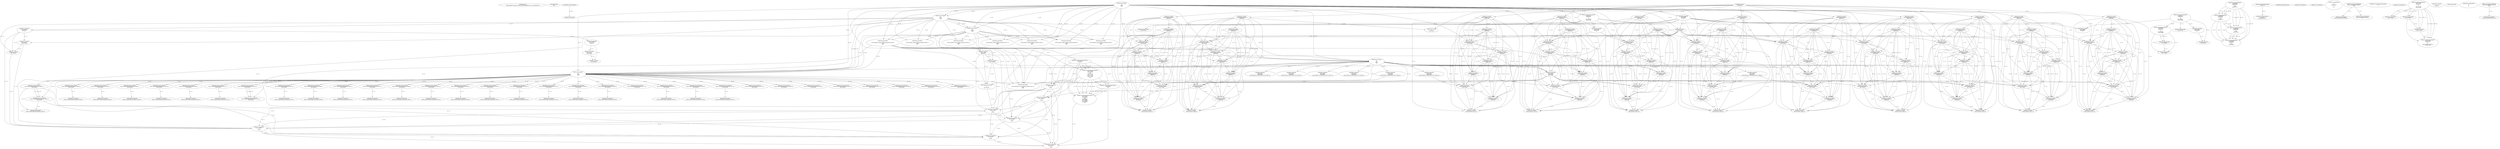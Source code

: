 // Global SCDG with merge call
digraph {
	0 [label="268454688.main
56d931f3b69d702f4a6244057d3c234091bd2288630a22cc120ca16bf1de523d"]
	1 [label="268454699.Sleep
1000"]
	2 [label="268450908.GetProcessHeap
"]
	3 [label="268465424.VirtualAlloc
0
128
12288
4"]
	4 [label="268465190.RegOpenKeyExW
2147483650
268501000
0
131097
2147417172"]
	5 [label="268465489.wsprintfW
3221762048
268500964
0"]
	3 -> 5 [label="(0-->1)"]
	6 [label="268466183.VirtualAlloc
0
1024
12288
4"]
	3 -> 6 [label="(3-->3)"]
	3 -> 6 [label="(4-->4)"]
	7 [label="268466202.VirtualAlloc
0
3596
12288
4"]
	3 -> 7 [label="(3-->3)"]
	6 -> 7 [label="(3-->3)"]
	3 -> 7 [label="(4-->4)"]
	6 -> 7 [label="(4-->4)"]
	8 [label="268466212.GetWindowsDirectoryW
3221770240
256"]
	7 -> 8 [label="(0-->1)"]
	9 [label="268466270.GetVolumeInformationW
3221770240
3221770752
256
3221771776
3221771784
3221771780
3221771264
256"]
	7 -> 9 [label="(0-->1)"]
	8 -> 9 [label="(1-->1)"]
	8 -> 9 [label="(2-->3)"]
	8 -> 9 [label="(2-->8)"]
	10 [label="268465190.RegOpenKeyExW
2147483650
268501632
0
131097
2147417172"]
	4 -> 10 [label="(1-->1)"]
	4 -> 10 [label="(4-->4)"]
	4 -> 10 [label="(5-->5)"]
	11 [label="268466376.wsprintfW
3221766144
268501204
0"]
	6 -> 11 [label="(0-->1)"]
	12 [label="268466397.lstrcatW
3221766144
3221771788"]
	6 -> 12 [label="(0-->1)"]
	11 -> 12 [label="(1-->1)"]
	13 [label="268466409.GetModuleHandleW
268501752"]
	14 [label="268466416.GetProcAddress
270536744
RtlComputeCrc32"]
	13 -> 14 [label="(0-->1)"]
	15 [label="268466432.lstrlenW
3221766144"]
	6 -> 15 [label="(0-->1)"]
	11 -> 15 [label="(1-->1)"]
	12 -> 15 [label="(1-->1)"]
	16 [label="268466449.RtlComputeCrc32
"]
	17 [label="268466481.VirtualFree
3221770240
0
32768"]
	7 -> 17 [label="(0-->1)"]
	8 -> 17 [label="(1-->1)"]
	9 -> 17 [label="(1-->1)"]
	18 [label="268464882.lstrlenW
3221762048"]
	3 -> 18 [label="(0-->1)"]
	5 -> 18 [label="(1-->1)"]
	19 [label="268464893.lstrlenW
268497860"]
	20 [label="268453932.VirtualAlloc
0
retval_lstrlenW_32824_32_retval_lstrlenW_32816_32
12288
64"]
	3 -> 20 [label="(3-->3)"]
	6 -> 20 [label="(3-->3)"]
	7 -> 20 [label="(3-->3)"]
	21 [label="268453967.lstrcpyW
3221774336
268497976"]
	20 -> 21 [label="(0-->1)"]
	22 [label="268453974.lstrlenW
3221774336"]
	20 -> 22 [label="(0-->1)"]
	21 -> 22 [label="(1-->1)"]
	23 [label="268464425.lstrcatW
retval_lstrlenW_32846_32
268497860"]
	19 -> 23 [label="(1-->2)"]
	24 [label="268464433.lstrcatW
retval_lstrlenW_32846_32
268500944"]
	23 -> 24 [label="(1-->1)"]
	25 [label="268464439.lstrcatW
retval_lstrlenW_32846_32
3221762048"]
	23 -> 25 [label="(1-->1)"]
	24 -> 25 [label="(1-->1)"]
	3 -> 25 [label="(0-->2)"]
	5 -> 25 [label="(1-->2)"]
	18 -> 25 [label="(1-->2)"]
	26 [label="268464447.lstrcatW
retval_lstrlenW_32846_32
268500948"]
	23 -> 26 [label="(1-->1)"]
	24 -> 26 [label="(1-->1)"]
	25 -> 26 [label="(1-->1)"]
	27 [label="268464636.VirtualAlloc
0
66
12288
64"]
	3 -> 27 [label="(3-->3)"]
	6 -> 27 [label="(3-->3)"]
	7 -> 27 [label="(3-->3)"]
	20 -> 27 [label="(3-->3)"]
	20 -> 27 [label="(4-->4)"]
	28 [label="268464679.wsprintfW
3221778432
268500964
3221774336"]
	27 -> 28 [label="(0-->1)"]
	5 -> 28 [label="(2-->2)"]
	20 -> 28 [label="(0-->3)"]
	21 -> 28 [label="(1-->3)"]
	22 -> 28 [label="(1-->3)"]
	29 [label="268464692.lstrcatW
retval_lstrlenW_32846_32
268497764"]
	23 -> 29 [label="(1-->1)"]
	24 -> 29 [label="(1-->1)"]
	25 -> 29 [label="(1-->1)"]
	26 -> 29 [label="(1-->1)"]
	30 [label="268464700.lstrcatW
retval_lstrlenW_32846_32
268500944"]
	23 -> 30 [label="(1-->1)"]
	24 -> 30 [label="(1-->1)"]
	25 -> 30 [label="(1-->1)"]
	26 -> 30 [label="(1-->1)"]
	29 -> 30 [label="(1-->1)"]
	24 -> 30 [label="(2-->2)"]
	31 [label="268464706.lstrcatW
retval_lstrlenW_32846_32
3221778432"]
	23 -> 31 [label="(1-->1)"]
	24 -> 31 [label="(1-->1)"]
	25 -> 31 [label="(1-->1)"]
	26 -> 31 [label="(1-->1)"]
	29 -> 31 [label="(1-->1)"]
	30 -> 31 [label="(1-->1)"]
	27 -> 31 [label="(0-->2)"]
	28 -> 31 [label="(1-->2)"]
	32 [label="268464714.lstrcatW
retval_lstrlenW_32846_32
268500948"]
	23 -> 32 [label="(1-->1)"]
	24 -> 32 [label="(1-->1)"]
	25 -> 32 [label="(1-->1)"]
	26 -> 32 [label="(1-->1)"]
	29 -> 32 [label="(1-->1)"]
	30 -> 32 [label="(1-->1)"]
	31 -> 32 [label="(1-->1)"]
	26 -> 32 [label="(2-->2)"]
	33 [label="268464726.VirtualFree
3221778432
0
32768"]
	27 -> 33 [label="(0-->1)"]
	28 -> 33 [label="(1-->1)"]
	31 -> 33 [label="(2-->1)"]
	17 -> 33 [label="(3-->3)"]
	34 [label="268464767.lstrlenW
retval_lstrlenW_32846_32"]
	23 -> 34 [label="(1-->1)"]
	24 -> 34 [label="(1-->1)"]
	25 -> 34 [label="(1-->1)"]
	26 -> 34 [label="(1-->1)"]
	29 -> 34 [label="(1-->1)"]
	30 -> 34 [label="(1-->1)"]
	31 -> 34 [label="(1-->1)"]
	32 -> 34 [label="(1-->1)"]
	35 [label="268453998.CreateMutexW
0
0
3221774336"]
	20 -> 35 [label="(0-->3)"]
	21 -> 35 [label="(1-->3)"]
	22 -> 35 [label="(1-->3)"]
	28 -> 35 [label="(3-->3)"]
	36 [label="268454010.GetLastError
"]
	37 [label="268454017.GetLastError
"]
	38 [label="268454043.VirtualFree
3221774336
0
32768"]
	20 -> 38 [label="(0-->1)"]
	21 -> 38 [label="(1-->1)"]
	22 -> 38 [label="(1-->1)"]
	28 -> 38 [label="(3-->1)"]
	35 -> 38 [label="(3-->1)"]
	17 -> 38 [label="(3-->3)"]
	33 -> 38 [label="(3-->3)"]
	39 [label="268467629.VirtualFree
3221762048
0
32768"]
	3 -> 39 [label="(0-->1)"]
	5 -> 39 [label="(1-->1)"]
	18 -> 39 [label="(1-->1)"]
	25 -> 39 [label="(2-->1)"]
	17 -> 39 [label="(3-->3)"]
	33 -> 39 [label="(3-->3)"]
	38 -> 39 [label="(3-->3)"]
	40 [label="268467737.VirtualFree
3221766144
0
32768"]
	6 -> 40 [label="(0-->1)"]
	11 -> 40 [label="(1-->1)"]
	12 -> 40 [label="(1-->1)"]
	15 -> 40 [label="(1-->1)"]
	17 -> 40 [label="(3-->3)"]
	33 -> 40 [label="(3-->3)"]
	38 -> 40 [label="(3-->3)"]
	39 -> 40 [label="(3-->3)"]
	41 [label="268454737.CreateThread
0
0
268447024
0
0
0"]
	42 [label="268454761.WaitForSingleObject
retval_CreateThread_32968_32
5000"]
	43 [label="268454790.CloseHandle
retval_CreateThread_32968_32"]
	42 -> 43 [label="(1-->1)"]
	44 [label="268454450.CreateToolhelp32Snapshot
2
0"]
	45 [label="268454476.VirtualAlloc
0
556
12288
4"]
	3 -> 45 [label="(3-->3)"]
	6 -> 45 [label="(3-->3)"]
	7 -> 45 [label="(3-->3)"]
	20 -> 45 [label="(3-->3)"]
	27 -> 45 [label="(3-->3)"]
	3 -> 45 [label="(4-->4)"]
	6 -> 45 [label="(4-->4)"]
	7 -> 45 [label="(4-->4)"]
	46 [label="268454501.Process32FirstW
retval_CreateToolhelp32Snapshot_33003_32
3221782528"]
	45 -> 46 [label="(0-->2)"]
	47 [label="268454533.lstrcmpiW
"]
	2 -> 47 [label="(0-->0)"]
	48 [label="268454602.Process32NextW
retval_CreateToolhelp32Snapshot_33003_32
3221782528"]
	46 -> 48 [label="(1-->1)"]
	45 -> 48 [label="(0-->2)"]
	46 -> 48 [label="(2-->2)"]
	49 [label="268454627.VirtualFree
3221782528
0
32768"]
	45 -> 49 [label="(0-->1)"]
	46 -> 49 [label="(2-->1)"]
	48 -> 49 [label="(2-->1)"]
	17 -> 49 [label="(3-->3)"]
	33 -> 49 [label="(3-->3)"]
	38 -> 49 [label="(3-->3)"]
	39 -> 49 [label="(3-->3)"]
	40 -> 49 [label="(3-->3)"]
	50 [label="268454634.CloseHandle
retval_CreateToolhelp32Snapshot_33003_32"]
	46 -> 50 [label="(1-->1)"]
	48 -> 50 [label="(1-->1)"]
	51 [label="268465190.RegOpenKeyExW
2147483650
268501000
0
131097
2147417052"]
	4 -> 51 [label="(1-->1)"]
	10 -> 51 [label="(1-->1)"]
	4 -> 51 [label="(2-->2)"]
	4 -> 51 [label="(4-->4)"]
	10 -> 51 [label="(4-->4)"]
	52 [label="268465223.RegQueryValueExW
2147417376
268500984
0
0
3221786624
2147417068"]
	53 [label="268465239.RegCloseKey
2147417376"]
	52 -> 53 [label="(1-->1)"]
	54 [label="268465489.wsprintfW
3221786624
268501104
0"]
	52 -> 54 [label="(5-->1)"]
	55 [label="268466212.GetWindowsDirectoryW
3221794816
256"]
	8 -> 55 [label="(2-->2)"]
	9 -> 55 [label="(3-->2)"]
	9 -> 55 [label="(8-->2)"]
	56 [label="268466270.GetVolumeInformationW
3221794816
3221795328
256
3221796352
3221796360
3221796356
3221795840
256"]
	55 -> 56 [label="(1-->1)"]
	8 -> 56 [label="(2-->3)"]
	9 -> 56 [label="(3-->3)"]
	9 -> 56 [label="(8-->3)"]
	55 -> 56 [label="(2-->3)"]
	8 -> 56 [label="(2-->8)"]
	9 -> 56 [label="(3-->8)"]
	9 -> 56 [label="(8-->8)"]
	55 -> 56 [label="(2-->8)"]
	57 [label="268465190.RegOpenKeyExW
2147483650
268501632
0
131097
2147417052"]
	4 -> 57 [label="(1-->1)"]
	10 -> 57 [label="(1-->1)"]
	51 -> 57 [label="(1-->1)"]
	10 -> 57 [label="(2-->2)"]
	4 -> 57 [label="(4-->4)"]
	10 -> 57 [label="(4-->4)"]
	51 -> 57 [label="(4-->4)"]
	51 -> 57 [label="(5-->5)"]
	58 [label="268466376.wsprintfW
3221790720
268501204
0"]
	11 -> 58 [label="(2-->2)"]
	59 [label="268466397.lstrcatW
3221790720
3221796364"]
	58 -> 59 [label="(1-->1)"]
	60 [label="268466432.lstrlenW
3221790720"]
	58 -> 60 [label="(1-->1)"]
	59 -> 60 [label="(1-->1)"]
	61 [label="268466481.VirtualFree
3221794816
0
32768"]
	55 -> 61 [label="(1-->1)"]
	56 -> 61 [label="(1-->1)"]
	17 -> 61 [label="(3-->3)"]
	33 -> 61 [label="(3-->3)"]
	38 -> 61 [label="(3-->3)"]
	39 -> 61 [label="(3-->3)"]
	40 -> 61 [label="(3-->3)"]
	49 -> 61 [label="(3-->3)"]
	62 [label="268464882.lstrlenW
3221786624"]
	52 -> 62 [label="(5-->1)"]
	54 -> 62 [label="(1-->1)"]
	63 [label="268452641.VirtualAlloc
0
retval_lstrlenW_47313_32_retval_lstrlenW_47047_32
12288
64"]
	3 -> 63 [label="(3-->3)"]
	6 -> 63 [label="(3-->3)"]
	7 -> 63 [label="(3-->3)"]
	20 -> 63 [label="(3-->3)"]
	27 -> 63 [label="(3-->3)"]
	45 -> 63 [label="(3-->3)"]
	20 -> 63 [label="(4-->4)"]
	27 -> 63 [label="(4-->4)"]
	64 [label="268464425.lstrcatW
0
268497860"]
	19 -> 64 [label="(1-->2)"]
	23 -> 64 [label="(2-->2)"]
	65 [label="268465223.RegQueryValueExW
2147417376
268500984
0
0
3221762048
2147417188"]
	3 -> 65 [label="(0-->5)"]
	66 [label="268465254.GetLastError
"]
	67 [label="268465263.RegCloseKey
2147417376"]
	65 -> 67 [label="(1-->1)"]
	68 [label="268453932.VirtualAlloc
0
retval_lstrlenW_32860_32_retval_lstrlenW_32867_32
12288
64"]
	3 -> 68 [label="(3-->3)"]
	6 -> 68 [label="(3-->3)"]
	7 -> 68 [label="(3-->3)"]
	69 [label="268464425.lstrcatW
retval_lstrlenW_32912_32
268497860"]
	19 -> 69 [label="(1-->2)"]
	70 [label="268464433.lstrcatW
retval_lstrlenW_32912_32
268500944"]
	69 -> 70 [label="(1-->1)"]
	71 [label="268464439.lstrcatW
retval_lstrlenW_32912_32
3221762048"]
	69 -> 71 [label="(1-->1)"]
	70 -> 71 [label="(1-->1)"]
	3 -> 71 [label="(0-->2)"]
	5 -> 71 [label="(1-->2)"]
	18 -> 71 [label="(1-->2)"]
	65 -> 71 [label="(5-->2)"]
	72 [label="268464447.lstrcatW
retval_lstrlenW_32912_32
268500948"]
	69 -> 72 [label="(1-->1)"]
	70 -> 72 [label="(1-->1)"]
	71 -> 72 [label="(1-->1)"]
	73 [label="268464662.wsprintfW
3221778432
268500952
unconstrained_ret_RtlComputeCrc32_32825_32"]
	27 -> 73 [label="(0-->1)"]
	74 [label="268464692.lstrcatW
retval_lstrlenW_32912_32
268497764"]
	69 -> 74 [label="(1-->1)"]
	70 -> 74 [label="(1-->1)"]
	71 -> 74 [label="(1-->1)"]
	72 -> 74 [label="(1-->1)"]
	75 [label="268464700.lstrcatW
retval_lstrlenW_32912_32
268500944"]
	69 -> 75 [label="(1-->1)"]
	70 -> 75 [label="(1-->1)"]
	71 -> 75 [label="(1-->1)"]
	72 -> 75 [label="(1-->1)"]
	74 -> 75 [label="(1-->1)"]
	70 -> 75 [label="(2-->2)"]
	76 [label="268464706.lstrcatW
retval_lstrlenW_32912_32
3221778432"]
	69 -> 76 [label="(1-->1)"]
	70 -> 76 [label="(1-->1)"]
	71 -> 76 [label="(1-->1)"]
	72 -> 76 [label="(1-->1)"]
	74 -> 76 [label="(1-->1)"]
	75 -> 76 [label="(1-->1)"]
	27 -> 76 [label="(0-->2)"]
	73 -> 76 [label="(1-->2)"]
	77 [label="268464714.lstrcatW
retval_lstrlenW_32912_32
268500948"]
	69 -> 77 [label="(1-->1)"]
	70 -> 77 [label="(1-->1)"]
	71 -> 77 [label="(1-->1)"]
	72 -> 77 [label="(1-->1)"]
	74 -> 77 [label="(1-->1)"]
	75 -> 77 [label="(1-->1)"]
	76 -> 77 [label="(1-->1)"]
	72 -> 77 [label="(2-->2)"]
	78 [label="268464767.lstrlenW
retval_lstrlenW_32912_32"]
	69 -> 78 [label="(1-->1)"]
	70 -> 78 [label="(1-->1)"]
	71 -> 78 [label="(1-->1)"]
	72 -> 78 [label="(1-->1)"]
	74 -> 78 [label="(1-->1)"]
	75 -> 78 [label="(1-->1)"]
	76 -> 78 [label="(1-->1)"]
	77 -> 78 [label="(1-->1)"]
	79 [label="268454602.Process32NextW
retval_CreateToolhelp32Snapshot_33727_32
3221782528"]
	45 -> 79 [label="(0-->2)"]
	80 [label="268454634.CloseHandle
retval_CreateToolhelp32Snapshot_33727_32"]
	79 -> 80 [label="(1-->1)"]
	81 [label="268465489.wsprintfW
3221786624
268500964
0"]
	52 -> 81 [label="(5-->1)"]
	5 -> 81 [label="(2-->2)"]
	82 [label="268454501.Process32FirstW
retval_CreateToolhelp32Snapshot_33727_32
3221782528"]
	45 -> 82 [label="(0-->2)"]
	83 [label="268465223.RegQueryValueExW
3221771788
268501592
0
0
3221771788
2147417188"]
	84 [label="268465263.RegCloseKey
3221771788"]
	83 -> 84 [label="(1-->1)"]
	83 -> 84 [label="(5-->1)"]
	85 [label="268453932.VirtualAlloc
0
retval_lstrlenW_32855_32_retval_lstrlenW_32862_32
12288
64"]
	3 -> 85 [label="(3-->3)"]
	6 -> 85 [label="(3-->3)"]
	7 -> 85 [label="(3-->3)"]
	86 [label="268464425.lstrcatW
retval_lstrlenW_32906_32
268497860"]
	19 -> 86 [label="(1-->2)"]
	87 [label="268464433.lstrcatW
retval_lstrlenW_32906_32
268500944"]
	86 -> 87 [label="(1-->1)"]
	88 [label="268464439.lstrcatW
retval_lstrlenW_32906_32
3221762048"]
	86 -> 88 [label="(1-->1)"]
	87 -> 88 [label="(1-->1)"]
	3 -> 88 [label="(0-->2)"]
	5 -> 88 [label="(1-->2)"]
	18 -> 88 [label="(1-->2)"]
	89 [label="268464447.lstrcatW
retval_lstrlenW_32906_32
268500948"]
	86 -> 89 [label="(1-->1)"]
	87 -> 89 [label="(1-->1)"]
	88 -> 89 [label="(1-->1)"]
	90 [label="268464662.wsprintfW
3221778432
268500952
unconstrained_ret_RtlComputeCrc32_32826_32"]
	27 -> 90 [label="(0-->1)"]
	91 [label="268464692.lstrcatW
retval_lstrlenW_32906_32
268497764"]
	86 -> 91 [label="(1-->1)"]
	87 -> 91 [label="(1-->1)"]
	88 -> 91 [label="(1-->1)"]
	89 -> 91 [label="(1-->1)"]
	92 [label="268464700.lstrcatW
retval_lstrlenW_32906_32
268500944"]
	86 -> 92 [label="(1-->1)"]
	87 -> 92 [label="(1-->1)"]
	88 -> 92 [label="(1-->1)"]
	89 -> 92 [label="(1-->1)"]
	91 -> 92 [label="(1-->1)"]
	87 -> 92 [label="(2-->2)"]
	93 [label="268464706.lstrcatW
retval_lstrlenW_32906_32
3221778432"]
	86 -> 93 [label="(1-->1)"]
	87 -> 93 [label="(1-->1)"]
	88 -> 93 [label="(1-->1)"]
	89 -> 93 [label="(1-->1)"]
	91 -> 93 [label="(1-->1)"]
	92 -> 93 [label="(1-->1)"]
	27 -> 93 [label="(0-->2)"]
	90 -> 93 [label="(1-->2)"]
	94 [label="268464714.lstrcatW
retval_lstrlenW_32906_32
268500948"]
	86 -> 94 [label="(1-->1)"]
	87 -> 94 [label="(1-->1)"]
	88 -> 94 [label="(1-->1)"]
	89 -> 94 [label="(1-->1)"]
	91 -> 94 [label="(1-->1)"]
	92 -> 94 [label="(1-->1)"]
	93 -> 94 [label="(1-->1)"]
	89 -> 94 [label="(2-->2)"]
	95 [label="268464767.lstrlenW
retval_lstrlenW_32906_32"]
	86 -> 95 [label="(1-->1)"]
	87 -> 95 [label="(1-->1)"]
	88 -> 95 [label="(1-->1)"]
	89 -> 95 [label="(1-->1)"]
	91 -> 95 [label="(1-->1)"]
	92 -> 95 [label="(1-->1)"]
	93 -> 95 [label="(1-->1)"]
	94 -> 95 [label="(1-->1)"]
	96 [label="268454501.Process32FirstW
retval_CreateToolhelp32Snapshot_33670_32
3221782528"]
	45 -> 96 [label="(0-->2)"]
	97 [label="268454602.Process32NextW
retval_CreateToolhelp32Snapshot_33670_32
3221782528"]
	96 -> 97 [label="(1-->1)"]
	45 -> 97 [label="(0-->2)"]
	96 -> 97 [label="(2-->2)"]
	98 [label="268465239.RegCloseKey
3221771788"]
	83 -> 98 [label="(1-->1)"]
	83 -> 98 [label="(5-->1)"]
	99 [label="268466320.lstrlenW
3221771788"]
	83 -> 99 [label="(1-->1)"]
	83 -> 99 [label="(5-->1)"]
	98 -> 99 [label="(1-->1)"]
	100 [label="268465489.wsprintfW
3221762048
268501104
0"]
	3 -> 100 [label="(0-->1)"]
	65 -> 100 [label="(5-->1)"]
	101 [label="268454602.Process32NextW
retval_CreateToolhelp32Snapshot_32975_32
3221782528"]
	45 -> 101 [label="(0-->2)"]
	102 [label="268454634.CloseHandle
retval_CreateToolhelp32Snapshot_32975_32"]
	101 -> 102 [label="(1-->1)"]
	103 [label="268465223.RegQueryValueExW
3221796364
268501592
0
0
3221796364
2147417068"]
	52 -> 103 [label="(6-->6)"]
	104 [label="268465239.RegCloseKey
3221796364"]
	103 -> 104 [label="(1-->1)"]
	103 -> 104 [label="(5-->1)"]
	105 [label="268466320.lstrlenW
3221796364"]
	103 -> 105 [label="(1-->1)"]
	103 -> 105 [label="(5-->1)"]
	104 -> 105 [label="(1-->1)"]
	106 [label="268454501.Process32FirstW
retval_CreateToolhelp32Snapshot_32975_32
3221782528"]
	45 -> 106 [label="(0-->2)"]
	107 [label="268454780.TerminateThread
retval_CreateThread_32968_32
0"]
	42 -> 107 [label="(1-->1)"]
	108 [label="268454602.Process32NextW
retval_CreateToolhelp32Snapshot_33009_32
3221782528"]
	45 -> 108 [label="(0-->2)"]
	109 [label="268454634.CloseHandle
retval_CreateToolhelp32Snapshot_33009_32"]
	108 -> 109 [label="(1-->1)"]
	110 [label="268454501.Process32FirstW
retval_CreateToolhelp32Snapshot_33009_32
3221782528"]
	45 -> 110 [label="(0-->2)"]
	111 [label="268453932.VirtualAlloc
0
retval_lstrlenW_32874_32_retval_lstrlenW_32878_32
12288
64"]
	3 -> 111 [label="(3-->3)"]
	6 -> 111 [label="(3-->3)"]
	7 -> 111 [label="(3-->3)"]
	112 [label="268453967.lstrcpyW
0
268497976"]
	113 [label="268453974.lstrlenW
0"]
	114 [label="268464425.lstrcatW
retval_lstrlenW_32933_32
268497860"]
	19 -> 114 [label="(1-->2)"]
	115 [label="268464433.lstrcatW
retval_lstrlenW_32933_32
268500944"]
	114 -> 115 [label="(1-->1)"]
	116 [label="268464439.lstrcatW
retval_lstrlenW_32933_32
3221762048"]
	114 -> 116 [label="(1-->1)"]
	115 -> 116 [label="(1-->1)"]
	3 -> 116 [label="(0-->2)"]
	18 -> 116 [label="(1-->2)"]
	65 -> 116 [label="(5-->2)"]
	100 -> 116 [label="(1-->2)"]
	117 [label="268464447.lstrcatW
retval_lstrlenW_32933_32
268500948"]
	114 -> 117 [label="(1-->1)"]
	115 -> 117 [label="(1-->1)"]
	116 -> 117 [label="(1-->1)"]
	118 [label="268464692.lstrcatW
retval_lstrlenW_32933_32
268497764"]
	114 -> 118 [label="(1-->1)"]
	115 -> 118 [label="(1-->1)"]
	116 -> 118 [label="(1-->1)"]
	117 -> 118 [label="(1-->1)"]
	119 [label="268464700.lstrcatW
retval_lstrlenW_32933_32
268500944"]
	114 -> 119 [label="(1-->1)"]
	115 -> 119 [label="(1-->1)"]
	116 -> 119 [label="(1-->1)"]
	117 -> 119 [label="(1-->1)"]
	118 -> 119 [label="(1-->1)"]
	115 -> 119 [label="(2-->2)"]
	120 [label="268464706.lstrcatW
retval_lstrlenW_32933_32
3221778432"]
	114 -> 120 [label="(1-->1)"]
	115 -> 120 [label="(1-->1)"]
	116 -> 120 [label="(1-->1)"]
	117 -> 120 [label="(1-->1)"]
	118 -> 120 [label="(1-->1)"]
	119 -> 120 [label="(1-->1)"]
	27 -> 120 [label="(0-->2)"]
	28 -> 120 [label="(1-->2)"]
	121 [label="268464714.lstrcatW
retval_lstrlenW_32933_32
268500948"]
	114 -> 121 [label="(1-->1)"]
	115 -> 121 [label="(1-->1)"]
	116 -> 121 [label="(1-->1)"]
	117 -> 121 [label="(1-->1)"]
	118 -> 121 [label="(1-->1)"]
	119 -> 121 [label="(1-->1)"]
	120 -> 121 [label="(1-->1)"]
	117 -> 121 [label="(2-->2)"]
	122 [label="268464767.lstrlenW
retval_lstrlenW_32933_32"]
	114 -> 122 [label="(1-->1)"]
	115 -> 122 [label="(1-->1)"]
	116 -> 122 [label="(1-->1)"]
	117 -> 122 [label="(1-->1)"]
	118 -> 122 [label="(1-->1)"]
	119 -> 122 [label="(1-->1)"]
	120 -> 122 [label="(1-->1)"]
	121 -> 122 [label="(1-->1)"]
	123 [label="268453998.CreateMutexW
0
0
0"]
	124 [label="268454602.Process32NextW
retval_CreateToolhelp32Snapshot_33842_32
3221782528"]
	45 -> 124 [label="(0-->2)"]
	125 [label="268454634.CloseHandle
retval_CreateToolhelp32Snapshot_33842_32"]
	124 -> 125 [label="(1-->1)"]
	126 [label="268464662.wsprintfW
3221778432
268500952
unconstrained_ret_RtlComputeCrc32_32843_32"]
	27 -> 126 [label="(0-->1)"]
	127 [label="268454602.Process32NextW
retval_CreateToolhelp32Snapshot_33857_32
3221782528"]
	45 -> 127 [label="(0-->2)"]
	128 [label="268454634.CloseHandle
retval_CreateToolhelp32Snapshot_33857_32"]
	127 -> 128 [label="(1-->1)"]
	129 [label="268464425.lstrcatW
retval_lstrlenW_32947_32
268497860"]
	19 -> 129 [label="(1-->2)"]
	130 [label="268464433.lstrcatW
retval_lstrlenW_32947_32
268500944"]
	129 -> 130 [label="(1-->1)"]
	131 [label="268464439.lstrcatW
retval_lstrlenW_32947_32
3221762048"]
	129 -> 131 [label="(1-->1)"]
	130 -> 131 [label="(1-->1)"]
	3 -> 131 [label="(0-->2)"]
	18 -> 131 [label="(1-->2)"]
	65 -> 131 [label="(5-->2)"]
	100 -> 131 [label="(1-->2)"]
	132 [label="268464447.lstrcatW
retval_lstrlenW_32947_32
268500948"]
	129 -> 132 [label="(1-->1)"]
	130 -> 132 [label="(1-->1)"]
	131 -> 132 [label="(1-->1)"]
	133 [label="268464692.lstrcatW
retval_lstrlenW_32947_32
268497764"]
	129 -> 133 [label="(1-->1)"]
	130 -> 133 [label="(1-->1)"]
	131 -> 133 [label="(1-->1)"]
	132 -> 133 [label="(1-->1)"]
	134 [label="268464700.lstrcatW
retval_lstrlenW_32947_32
268500944"]
	129 -> 134 [label="(1-->1)"]
	130 -> 134 [label="(1-->1)"]
	131 -> 134 [label="(1-->1)"]
	132 -> 134 [label="(1-->1)"]
	133 -> 134 [label="(1-->1)"]
	130 -> 134 [label="(2-->2)"]
	135 [label="268464706.lstrcatW
retval_lstrlenW_32947_32
3221778432"]
	129 -> 135 [label="(1-->1)"]
	130 -> 135 [label="(1-->1)"]
	131 -> 135 [label="(1-->1)"]
	132 -> 135 [label="(1-->1)"]
	133 -> 135 [label="(1-->1)"]
	134 -> 135 [label="(1-->1)"]
	27 -> 135 [label="(0-->2)"]
	28 -> 135 [label="(1-->2)"]
	136 [label="268464714.lstrcatW
retval_lstrlenW_32947_32
268500948"]
	129 -> 136 [label="(1-->1)"]
	130 -> 136 [label="(1-->1)"]
	131 -> 136 [label="(1-->1)"]
	132 -> 136 [label="(1-->1)"]
	133 -> 136 [label="(1-->1)"]
	134 -> 136 [label="(1-->1)"]
	135 -> 136 [label="(1-->1)"]
	132 -> 136 [label="(2-->2)"]
	137 [label="268464767.lstrlenW
retval_lstrlenW_32947_32"]
	129 -> 137 [label="(1-->1)"]
	130 -> 137 [label="(1-->1)"]
	131 -> 137 [label="(1-->1)"]
	132 -> 137 [label="(1-->1)"]
	133 -> 137 [label="(1-->1)"]
	134 -> 137 [label="(1-->1)"]
	135 -> 137 [label="(1-->1)"]
	136 -> 137 [label="(1-->1)"]
	138 [label="268454602.Process32NextW
retval_CreateToolhelp32Snapshot_33894_32
3221782528"]
	45 -> 138 [label="(0-->2)"]
	139 [label="268454634.CloseHandle
retval_CreateToolhelp32Snapshot_33894_32"]
	138 -> 139 [label="(1-->1)"]
	140 [label="268454501.Process32FirstW
retval_CreateToolhelp32Snapshot_33842_32
3221782528"]
	45 -> 140 [label="(0-->2)"]
	141 [label="268465223.RegQueryValueExW
3221771788
268501728
0
0
retval_lstrlenW_32789_32
2147417188"]
	83 -> 141 [label="(1-->1)"]
	83 -> 141 [label="(5-->1)"]
	98 -> 141 [label="(1-->1)"]
	99 -> 141 [label="(1-->1)"]
	83 -> 141 [label="(6-->6)"]
	142 [label="268453932.VirtualAlloc
0
retval_lstrlenW_32883_32_retval_lstrlenW_32889_32
12288
64"]
	3 -> 142 [label="(3-->3)"]
	6 -> 142 [label="(3-->3)"]
	7 -> 142 [label="(3-->3)"]
	143 [label="268464425.lstrcatW
retval_lstrlenW_32964_32
268497860"]
	19 -> 143 [label="(1-->2)"]
	144 [label="268464433.lstrcatW
retval_lstrlenW_32964_32
268500944"]
	143 -> 144 [label="(1-->1)"]
	145 [label="268464439.lstrcatW
retval_lstrlenW_32964_32
3221762048"]
	143 -> 145 [label="(1-->1)"]
	144 -> 145 [label="(1-->1)"]
	3 -> 145 [label="(0-->2)"]
	5 -> 145 [label="(1-->2)"]
	18 -> 145 [label="(1-->2)"]
	146 [label="268464447.lstrcatW
retval_lstrlenW_32964_32
268500948"]
	143 -> 146 [label="(1-->1)"]
	144 -> 146 [label="(1-->1)"]
	145 -> 146 [label="(1-->1)"]
	147 [label="268464692.lstrcatW
retval_lstrlenW_32964_32
268497764"]
	143 -> 147 [label="(1-->1)"]
	144 -> 147 [label="(1-->1)"]
	145 -> 147 [label="(1-->1)"]
	146 -> 147 [label="(1-->1)"]
	148 [label="268464700.lstrcatW
retval_lstrlenW_32964_32
268500944"]
	143 -> 148 [label="(1-->1)"]
	144 -> 148 [label="(1-->1)"]
	145 -> 148 [label="(1-->1)"]
	146 -> 148 [label="(1-->1)"]
	147 -> 148 [label="(1-->1)"]
	144 -> 148 [label="(2-->2)"]
	149 [label="268464706.lstrcatW
retval_lstrlenW_32964_32
3221778432"]
	143 -> 149 [label="(1-->1)"]
	144 -> 149 [label="(1-->1)"]
	145 -> 149 [label="(1-->1)"]
	146 -> 149 [label="(1-->1)"]
	147 -> 149 [label="(1-->1)"]
	148 -> 149 [label="(1-->1)"]
	27 -> 149 [label="(0-->2)"]
	28 -> 149 [label="(1-->2)"]
	150 [label="268464714.lstrcatW
retval_lstrlenW_32964_32
268500948"]
	143 -> 150 [label="(1-->1)"]
	144 -> 150 [label="(1-->1)"]
	145 -> 150 [label="(1-->1)"]
	146 -> 150 [label="(1-->1)"]
	147 -> 150 [label="(1-->1)"]
	148 -> 150 [label="(1-->1)"]
	149 -> 150 [label="(1-->1)"]
	146 -> 150 [label="(2-->2)"]
	151 [label="268464767.lstrlenW
retval_lstrlenW_32964_32"]
	143 -> 151 [label="(1-->1)"]
	144 -> 151 [label="(1-->1)"]
	145 -> 151 [label="(1-->1)"]
	146 -> 151 [label="(1-->1)"]
	147 -> 151 [label="(1-->1)"]
	148 -> 151 [label="(1-->1)"]
	149 -> 151 [label="(1-->1)"]
	150 -> 151 [label="(1-->1)"]
	152 [label="268454602.Process32NextW
retval_CreateToolhelp32Snapshot_33942_32
3221782528"]
	45 -> 152 [label="(0-->2)"]
	153 [label="268454634.CloseHandle
retval_CreateToolhelp32Snapshot_33942_32"]
	152 -> 153 [label="(1-->1)"]
	154 [label="268453932.VirtualAlloc
0
retval_lstrlenW_32884_32_retval_lstrlenW_32877_32
12288
64"]
	3 -> 154 [label="(3-->3)"]
	6 -> 154 [label="(3-->3)"]
	7 -> 154 [label="(3-->3)"]
	155 [label="268464425.lstrcatW
retval_lstrlenW_32954_32
268497860"]
	19 -> 155 [label="(1-->2)"]
	156 [label="268464433.lstrcatW
retval_lstrlenW_32954_32
268500944"]
	155 -> 156 [label="(1-->1)"]
	157 [label="268464439.lstrcatW
retval_lstrlenW_32954_32
3221762048"]
	155 -> 157 [label="(1-->1)"]
	156 -> 157 [label="(1-->1)"]
	3 -> 157 [label="(0-->2)"]
	5 -> 157 [label="(1-->2)"]
	18 -> 157 [label="(1-->2)"]
	65 -> 157 [label="(5-->2)"]
	158 [label="268464447.lstrcatW
retval_lstrlenW_32954_32
268500948"]
	155 -> 158 [label="(1-->1)"]
	156 -> 158 [label="(1-->1)"]
	157 -> 158 [label="(1-->1)"]
	159 [label="268464662.wsprintfW
3221778432
268500952
unconstrained_ret_RtlComputeCrc32_32840_32"]
	27 -> 159 [label="(0-->1)"]
	160 [label="268464692.lstrcatW
retval_lstrlenW_32954_32
268497764"]
	155 -> 160 [label="(1-->1)"]
	156 -> 160 [label="(1-->1)"]
	157 -> 160 [label="(1-->1)"]
	158 -> 160 [label="(1-->1)"]
	161 [label="268464700.lstrcatW
retval_lstrlenW_32954_32
268500944"]
	155 -> 161 [label="(1-->1)"]
	156 -> 161 [label="(1-->1)"]
	157 -> 161 [label="(1-->1)"]
	158 -> 161 [label="(1-->1)"]
	160 -> 161 [label="(1-->1)"]
	156 -> 161 [label="(2-->2)"]
	162 [label="268464706.lstrcatW
retval_lstrlenW_32954_32
3221778432"]
	155 -> 162 [label="(1-->1)"]
	156 -> 162 [label="(1-->1)"]
	157 -> 162 [label="(1-->1)"]
	158 -> 162 [label="(1-->1)"]
	160 -> 162 [label="(1-->1)"]
	161 -> 162 [label="(1-->1)"]
	27 -> 162 [label="(0-->2)"]
	159 -> 162 [label="(1-->2)"]
	163 [label="268464714.lstrcatW
retval_lstrlenW_32954_32
268500948"]
	155 -> 163 [label="(1-->1)"]
	156 -> 163 [label="(1-->1)"]
	157 -> 163 [label="(1-->1)"]
	158 -> 163 [label="(1-->1)"]
	160 -> 163 [label="(1-->1)"]
	161 -> 163 [label="(1-->1)"]
	162 -> 163 [label="(1-->1)"]
	158 -> 163 [label="(2-->2)"]
	164 [label="268464767.lstrlenW
retval_lstrlenW_32954_32"]
	155 -> 164 [label="(1-->1)"]
	156 -> 164 [label="(1-->1)"]
	157 -> 164 [label="(1-->1)"]
	158 -> 164 [label="(1-->1)"]
	160 -> 164 [label="(1-->1)"]
	161 -> 164 [label="(1-->1)"]
	162 -> 164 [label="(1-->1)"]
	163 -> 164 [label="(1-->1)"]
	165 [label="268454602.Process32NextW
retval_CreateToolhelp32Snapshot_33937_32
3221782528"]
	45 -> 165 [label="(0-->2)"]
	166 [label="268454634.CloseHandle
retval_CreateToolhelp32Snapshot_33937_32"]
	165 -> 166 [label="(1-->1)"]
	167 [label="268453932.VirtualAlloc
0
retval_lstrlenW_32886_32_retval_lstrlenW_32891_32
12288
64"]
	3 -> 167 [label="(3-->3)"]
	6 -> 167 [label="(3-->3)"]
	7 -> 167 [label="(3-->3)"]
	168 [label="268464425.lstrcatW
retval_lstrlenW_32955_32
268497860"]
	19 -> 168 [label="(1-->2)"]
	169 [label="268464433.lstrcatW
retval_lstrlenW_32955_32
268500944"]
	168 -> 169 [label="(1-->1)"]
	170 [label="268464439.lstrcatW
retval_lstrlenW_32955_32
3221762048"]
	168 -> 170 [label="(1-->1)"]
	169 -> 170 [label="(1-->1)"]
	3 -> 170 [label="(0-->2)"]
	5 -> 170 [label="(1-->2)"]
	18 -> 170 [label="(1-->2)"]
	171 [label="268464447.lstrcatW
retval_lstrlenW_32955_32
268500948"]
	168 -> 171 [label="(1-->1)"]
	169 -> 171 [label="(1-->1)"]
	170 -> 171 [label="(1-->1)"]
	172 [label="268464692.lstrcatW
retval_lstrlenW_32955_32
268497764"]
	168 -> 172 [label="(1-->1)"]
	169 -> 172 [label="(1-->1)"]
	170 -> 172 [label="(1-->1)"]
	171 -> 172 [label="(1-->1)"]
	173 [label="268464700.lstrcatW
retval_lstrlenW_32955_32
268500944"]
	168 -> 173 [label="(1-->1)"]
	169 -> 173 [label="(1-->1)"]
	170 -> 173 [label="(1-->1)"]
	171 -> 173 [label="(1-->1)"]
	172 -> 173 [label="(1-->1)"]
	169 -> 173 [label="(2-->2)"]
	174 [label="268464706.lstrcatW
retval_lstrlenW_32955_32
3221778432"]
	168 -> 174 [label="(1-->1)"]
	169 -> 174 [label="(1-->1)"]
	170 -> 174 [label="(1-->1)"]
	171 -> 174 [label="(1-->1)"]
	172 -> 174 [label="(1-->1)"]
	173 -> 174 [label="(1-->1)"]
	27 -> 174 [label="(0-->2)"]
	28 -> 174 [label="(1-->2)"]
	175 [label="268464714.lstrcatW
retval_lstrlenW_32955_32
268500948"]
	168 -> 175 [label="(1-->1)"]
	169 -> 175 [label="(1-->1)"]
	170 -> 175 [label="(1-->1)"]
	171 -> 175 [label="(1-->1)"]
	172 -> 175 [label="(1-->1)"]
	173 -> 175 [label="(1-->1)"]
	174 -> 175 [label="(1-->1)"]
	171 -> 175 [label="(2-->2)"]
	176 [label="268464767.lstrlenW
retval_lstrlenW_32955_32"]
	168 -> 176 [label="(1-->1)"]
	169 -> 176 [label="(1-->1)"]
	170 -> 176 [label="(1-->1)"]
	171 -> 176 [label="(1-->1)"]
	172 -> 176 [label="(1-->1)"]
	173 -> 176 [label="(1-->1)"]
	174 -> 176 [label="(1-->1)"]
	175 -> 176 [label="(1-->1)"]
	177 [label="268454602.Process32NextW
retval_CreateToolhelp32Snapshot_33903_32
3221782528"]
	45 -> 177 [label="(0-->2)"]
	178 [label="268454634.CloseHandle
retval_CreateToolhelp32Snapshot_33903_32"]
	177 -> 178 [label="(1-->1)"]
	179 [label="268454501.Process32FirstW
retval_CreateToolhelp32Snapshot_33857_32
3221782528"]
	45 -> 179 [label="(0-->2)"]
	180 [label="268464662.wsprintfW
3221778432
268500952
unconstrained_ret_RtlComputeCrc32_32801_32"]
	27 -> 180 [label="(0-->1)"]
	181 [label="268454602.Process32NextW
retval_CreateToolhelp32Snapshot_33279_32
3221782528"]
	45 -> 181 [label="(0-->2)"]
	182 [label="268454634.CloseHandle
retval_CreateToolhelp32Snapshot_33279_32"]
	181 -> 182 [label="(1-->1)"]
	183 [label="268454602.Process32NextW
retval_CreateToolhelp32Snapshot_33923_32
3221782528"]
	45 -> 183 [label="(0-->2)"]
	184 [label="268454634.CloseHandle
retval_CreateToolhelp32Snapshot_33923_32"]
	183 -> 184 [label="(1-->1)"]
	185 [label="268464425.lstrcatW
retval_lstrlenW_32963_32
268497860"]
	19 -> 185 [label="(1-->2)"]
	186 [label="268464433.lstrcatW
retval_lstrlenW_32963_32
268500944"]
	185 -> 186 [label="(1-->1)"]
	187 [label="268464439.lstrcatW
retval_lstrlenW_32963_32
3221762048"]
	185 -> 187 [label="(1-->1)"]
	186 -> 187 [label="(1-->1)"]
	3 -> 187 [label="(0-->2)"]
	5 -> 187 [label="(1-->2)"]
	18 -> 187 [label="(1-->2)"]
	65 -> 187 [label="(5-->2)"]
	188 [label="268464447.lstrcatW
retval_lstrlenW_32963_32
268500948"]
	185 -> 188 [label="(1-->1)"]
	186 -> 188 [label="(1-->1)"]
	187 -> 188 [label="(1-->1)"]
	189 [label="268464692.lstrcatW
retval_lstrlenW_32963_32
268497764"]
	185 -> 189 [label="(1-->1)"]
	186 -> 189 [label="(1-->1)"]
	187 -> 189 [label="(1-->1)"]
	188 -> 189 [label="(1-->1)"]
	190 [label="268464700.lstrcatW
retval_lstrlenW_32963_32
268500944"]
	185 -> 190 [label="(1-->1)"]
	186 -> 190 [label="(1-->1)"]
	187 -> 190 [label="(1-->1)"]
	188 -> 190 [label="(1-->1)"]
	189 -> 190 [label="(1-->1)"]
	186 -> 190 [label="(2-->2)"]
	191 [label="268464706.lstrcatW
retval_lstrlenW_32963_32
3221778432"]
	185 -> 191 [label="(1-->1)"]
	186 -> 191 [label="(1-->1)"]
	187 -> 191 [label="(1-->1)"]
	188 -> 191 [label="(1-->1)"]
	189 -> 191 [label="(1-->1)"]
	190 -> 191 [label="(1-->1)"]
	27 -> 191 [label="(0-->2)"]
	159 -> 191 [label="(1-->2)"]
	192 [label="268464714.lstrcatW
retval_lstrlenW_32963_32
268500948"]
	185 -> 192 [label="(1-->1)"]
	186 -> 192 [label="(1-->1)"]
	187 -> 192 [label="(1-->1)"]
	188 -> 192 [label="(1-->1)"]
	189 -> 192 [label="(1-->1)"]
	190 -> 192 [label="(1-->1)"]
	191 -> 192 [label="(1-->1)"]
	188 -> 192 [label="(2-->2)"]
	193 [label="268464767.lstrlenW
retval_lstrlenW_32963_32"]
	185 -> 193 [label="(1-->1)"]
	186 -> 193 [label="(1-->1)"]
	187 -> 193 [label="(1-->1)"]
	188 -> 193 [label="(1-->1)"]
	189 -> 193 [label="(1-->1)"]
	190 -> 193 [label="(1-->1)"]
	191 -> 193 [label="(1-->1)"]
	192 -> 193 [label="(1-->1)"]
	194 [label="268454602.Process32NextW
retval_CreateToolhelp32Snapshot_33980_32
3221782528"]
	45 -> 194 [label="(0-->2)"]
	195 [label="268454634.CloseHandle
retval_CreateToolhelp32Snapshot_33980_32"]
	194 -> 195 [label="(1-->1)"]
	196 [label="268464662.wsprintfW
3221778432
268500952
unconstrained_ret_RtlComputeCrc32_32857_32"]
	27 -> 196 [label="(0-->1)"]
	197 [label="268454602.Process32NextW
retval_CreateToolhelp32Snapshot_33976_32
3221782528"]
	45 -> 197 [label="(0-->2)"]
	198 [label="268454634.CloseHandle
retval_CreateToolhelp32Snapshot_33976_32"]
	197 -> 198 [label="(1-->1)"]
	199 [label="268464662.wsprintfW
3221778432
268500952
unconstrained_ret_RtlComputeCrc32_32847_32"]
	27 -> 199 [label="(0-->1)"]
	200 [label="268454602.Process32NextW
retval_CreateToolhelp32Snapshot_33944_32
3221782528"]
	45 -> 200 [label="(0-->2)"]
	201 [label="268454634.CloseHandle
retval_CreateToolhelp32Snapshot_33944_32"]
	200 -> 201 [label="(1-->1)"]
	202 [label="268464425.lstrcatW
retval_lstrlenW_32967_32
268497860"]
	19 -> 202 [label="(1-->2)"]
	203 [label="268464433.lstrcatW
retval_lstrlenW_32967_32
268500944"]
	202 -> 203 [label="(1-->1)"]
	204 [label="268464439.lstrcatW
retval_lstrlenW_32967_32
3221762048"]
	202 -> 204 [label="(1-->1)"]
	203 -> 204 [label="(1-->1)"]
	3 -> 204 [label="(0-->2)"]
	5 -> 204 [label="(1-->2)"]
	18 -> 204 [label="(1-->2)"]
	205 [label="268464447.lstrcatW
retval_lstrlenW_32967_32
268500948"]
	202 -> 205 [label="(1-->1)"]
	203 -> 205 [label="(1-->1)"]
	204 -> 205 [label="(1-->1)"]
	206 [label="268464692.lstrcatW
retval_lstrlenW_32967_32
268497764"]
	202 -> 206 [label="(1-->1)"]
	203 -> 206 [label="(1-->1)"]
	204 -> 206 [label="(1-->1)"]
	205 -> 206 [label="(1-->1)"]
	207 [label="268464700.lstrcatW
retval_lstrlenW_32967_32
268500944"]
	202 -> 207 [label="(1-->1)"]
	203 -> 207 [label="(1-->1)"]
	204 -> 207 [label="(1-->1)"]
	205 -> 207 [label="(1-->1)"]
	206 -> 207 [label="(1-->1)"]
	203 -> 207 [label="(2-->2)"]
	208 [label="268464706.lstrcatW
retval_lstrlenW_32967_32
3221778432"]
	202 -> 208 [label="(1-->1)"]
	203 -> 208 [label="(1-->1)"]
	204 -> 208 [label="(1-->1)"]
	205 -> 208 [label="(1-->1)"]
	206 -> 208 [label="(1-->1)"]
	207 -> 208 [label="(1-->1)"]
	27 -> 208 [label="(0-->2)"]
	28 -> 208 [label="(1-->2)"]
	209 [label="268464714.lstrcatW
retval_lstrlenW_32967_32
268500948"]
	202 -> 209 [label="(1-->1)"]
	203 -> 209 [label="(1-->1)"]
	204 -> 209 [label="(1-->1)"]
	205 -> 209 [label="(1-->1)"]
	206 -> 209 [label="(1-->1)"]
	207 -> 209 [label="(1-->1)"]
	208 -> 209 [label="(1-->1)"]
	205 -> 209 [label="(2-->2)"]
	210 [label="268464767.lstrlenW
retval_lstrlenW_32967_32"]
	202 -> 210 [label="(1-->1)"]
	203 -> 210 [label="(1-->1)"]
	204 -> 210 [label="(1-->1)"]
	205 -> 210 [label="(1-->1)"]
	206 -> 210 [label="(1-->1)"]
	207 -> 210 [label="(1-->1)"]
	208 -> 210 [label="(1-->1)"]
	209 -> 210 [label="(1-->1)"]
	211 [label="268454602.Process32NextW
retval_CreateToolhelp32Snapshot_33947_32
3221782528"]
	45 -> 211 [label="(0-->2)"]
	212 [label="268454634.CloseHandle
retval_CreateToolhelp32Snapshot_33947_32"]
	211 -> 212 [label="(1-->1)"]
	213 [label="268454602.Process32NextW
retval_CreateToolhelp32Snapshot_33950_32
3221782528"]
	45 -> 213 [label="(0-->2)"]
	214 [label="268454634.CloseHandle
retval_CreateToolhelp32Snapshot_33950_32"]
	213 -> 214 [label="(1-->1)"]
	215 [label="268454501.Process32FirstW
retval_CreateToolhelp32Snapshot_33279_32
3221782528"]
	45 -> 215 [label="(0-->2)"]
	216 [label="268454602.Process32NextW
retval_CreateToolhelp32Snapshot_33946_32
3221782528"]
	45 -> 216 [label="(0-->2)"]
	217 [label="268454634.CloseHandle
retval_CreateToolhelp32Snapshot_33946_32"]
	216 -> 217 [label="(1-->1)"]
	218 [label="268464425.lstrcatW
retval_lstrlenW_32971_32
268497860"]
	19 -> 218 [label="(1-->2)"]
	219 [label="268464433.lstrcatW
retval_lstrlenW_32971_32
268500944"]
	218 -> 219 [label="(1-->1)"]
	220 [label="268464439.lstrcatW
retval_lstrlenW_32971_32
3221762048"]
	218 -> 220 [label="(1-->1)"]
	219 -> 220 [label="(1-->1)"]
	3 -> 220 [label="(0-->2)"]
	5 -> 220 [label="(1-->2)"]
	18 -> 220 [label="(1-->2)"]
	221 [label="268464447.lstrcatW
retval_lstrlenW_32971_32
268500948"]
	218 -> 221 [label="(1-->1)"]
	219 -> 221 [label="(1-->1)"]
	220 -> 221 [label="(1-->1)"]
	222 [label="268464692.lstrcatW
retval_lstrlenW_32971_32
268497764"]
	218 -> 222 [label="(1-->1)"]
	219 -> 222 [label="(1-->1)"]
	220 -> 222 [label="(1-->1)"]
	221 -> 222 [label="(1-->1)"]
	223 [label="268464700.lstrcatW
retval_lstrlenW_32971_32
268500944"]
	218 -> 223 [label="(1-->1)"]
	219 -> 223 [label="(1-->1)"]
	220 -> 223 [label="(1-->1)"]
	221 -> 223 [label="(1-->1)"]
	222 -> 223 [label="(1-->1)"]
	219 -> 223 [label="(2-->2)"]
	224 [label="268464706.lstrcatW
retval_lstrlenW_32971_32
3221778432"]
	218 -> 224 [label="(1-->1)"]
	219 -> 224 [label="(1-->1)"]
	220 -> 224 [label="(1-->1)"]
	221 -> 224 [label="(1-->1)"]
	222 -> 224 [label="(1-->1)"]
	223 -> 224 [label="(1-->1)"]
	27 -> 224 [label="(0-->2)"]
	28 -> 224 [label="(1-->2)"]
	225 [label="268464714.lstrcatW
retval_lstrlenW_32971_32
268500948"]
	218 -> 225 [label="(1-->1)"]
	219 -> 225 [label="(1-->1)"]
	220 -> 225 [label="(1-->1)"]
	221 -> 225 [label="(1-->1)"]
	222 -> 225 [label="(1-->1)"]
	223 -> 225 [label="(1-->1)"]
	224 -> 225 [label="(1-->1)"]
	221 -> 225 [label="(2-->2)"]
	226 [label="268464767.lstrlenW
retval_lstrlenW_32971_32"]
	218 -> 226 [label="(1-->1)"]
	219 -> 226 [label="(1-->1)"]
	220 -> 226 [label="(1-->1)"]
	221 -> 226 [label="(1-->1)"]
	222 -> 226 [label="(1-->1)"]
	223 -> 226 [label="(1-->1)"]
	224 -> 226 [label="(1-->1)"]
	225 -> 226 [label="(1-->1)"]
	227 [label="268454602.Process32NextW
retval_CreateToolhelp32Snapshot_34000_32
3221782528"]
	45 -> 227 [label="(0-->2)"]
	228 [label="268454634.CloseHandle
retval_CreateToolhelp32Snapshot_34000_32"]
	227 -> 228 [label="(1-->1)"]
	229 [label="268454501.Process32FirstW
retval_CreateToolhelp32Snapshot_33894_32
3221782528"]
	45 -> 229 [label="(0-->2)"]
	230 [label="268454501.Process32FirstW
retval_CreateToolhelp32Snapshot_33903_32
3221782528"]
	45 -> 230 [label="(0-->2)"]
	231 [label="268454761.WaitForSingleObject
retval_CreateThread_33752_32
5000"]
	232 [label="268454790.CloseHandle
retval_CreateThread_33752_32"]
	231 -> 232 [label="(1-->1)"]
	233 [label="268454602.Process32NextW
retval_CreateToolhelp32Snapshot_33992_32
3221782528"]
	45 -> 233 [label="(0-->2)"]
	234 [label="268454634.CloseHandle
retval_CreateToolhelp32Snapshot_33992_32"]
	233 -> 234 [label="(1-->1)"]
	235 [label="268454602.Process32NextW
retval_CreateToolhelp32Snapshot_34031_32
3221782528"]
	45 -> 235 [label="(0-->2)"]
	236 [label="268454634.CloseHandle
retval_CreateToolhelp32Snapshot_34031_32"]
	235 -> 236 [label="(1-->1)"]
	237 [label="268454501.Process32FirstW
retval_CreateToolhelp32Snapshot_33923_32
3221782528"]
	45 -> 237 [label="(0-->2)"]
	238 [label="268454602.Process32NextW
retval_CreateToolhelp32Snapshot_34005_32
3221782528"]
	45 -> 238 [label="(0-->2)"]
	239 [label="268454634.CloseHandle
retval_CreateToolhelp32Snapshot_34005_32"]
	238 -> 239 [label="(1-->1)"]
}
